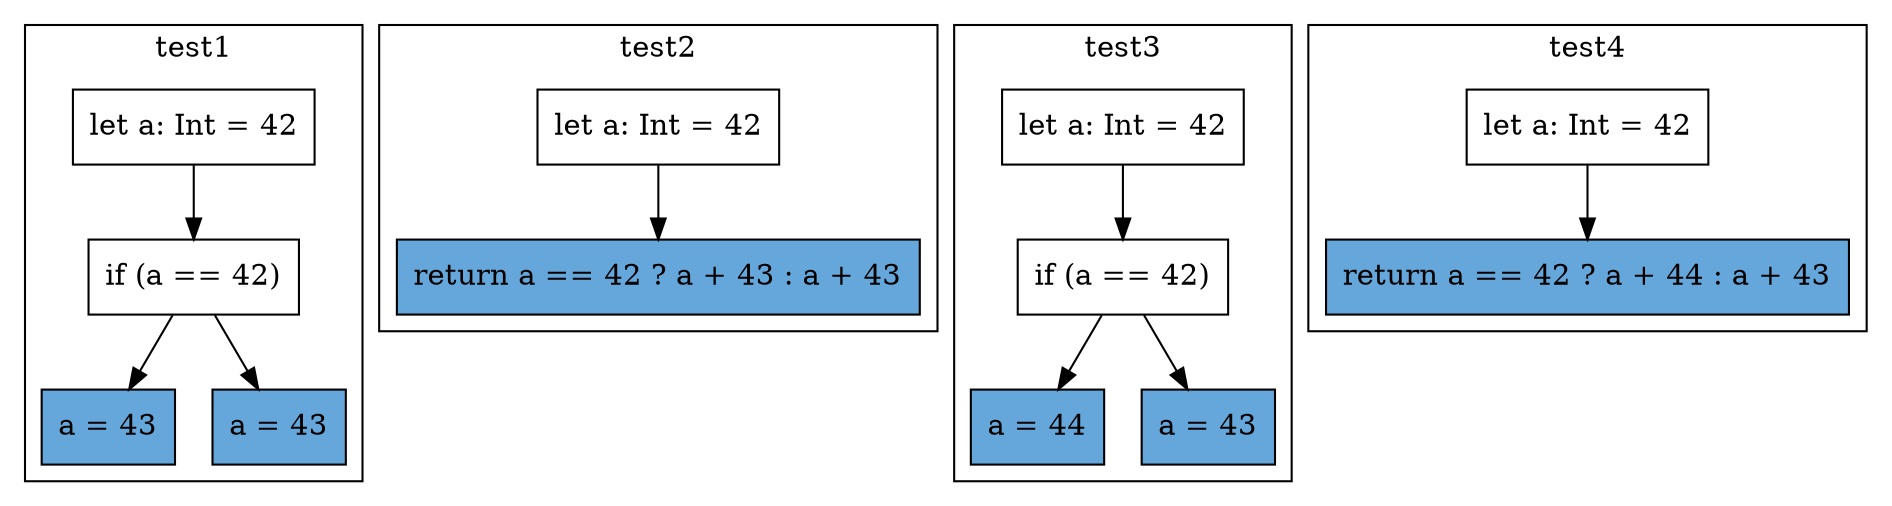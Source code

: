 digraph "branch-duplicate" {
    node [shape=box];
    subgraph "cluster_test1" {
        label="test1";
        "test1_68" [label="let a: Int = 42"];
        "test1_69" [label="if (a == 42)"];
        "test1_70" [label="a = 43",style=filled,fillcolor="#66A7DB"];
        "test1_71" [label="a = 43",style=filled,fillcolor="#66A7DB"];
        "test1_68" -> "test1_69";
        "test1_69" -> "test1_70";
        "test1_69" -> "test1_71";
    }
    subgraph "cluster_test2" {
        label="test2";
        "test2_72" [label="let a: Int = 42"];
        "test2_73" [label="return a == 42 ? a + 43 : a + 43",style=filled,fillcolor="#66A7DB"];
        "test2_72" -> "test2_73";
    }
    subgraph "cluster_test3" {
        label="test3";
        "test3_74" [label="let a: Int = 42"];
        "test3_75" [label="if (a == 42)"];
        "test3_76" [label="a = 44",style=filled,fillcolor="#66A7DB"];
        "test3_77" [label="a = 43",style=filled,fillcolor="#66A7DB"];
        "test3_74" -> "test3_75";
        "test3_75" -> "test3_76";
        "test3_75" -> "test3_77";
    }
    subgraph "cluster_test4" {
        label="test4";
        "test4_78" [label="let a: Int = 42"];
        "test4_79" [label="return a == 42 ? a + 44 : a + 43",style=filled,fillcolor="#66A7DB"];
        "test4_78" -> "test4_79";
    }
}
